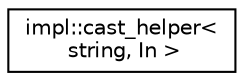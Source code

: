 digraph "Graphical Class Hierarchy"
{
 // INTERACTIVE_SVG=YES
 // LATEX_PDF_SIZE
  edge [fontname="Helvetica",fontsize="10",labelfontname="Helvetica",labelfontsize="10"];
  node [fontname="Helvetica",fontsize="10",shape=record];
  rankdir="LR";
  Node0 [label="impl::cast_helper\<\l string, In \>",height=0.2,width=0.4,color="black", fillcolor="white", style="filled",URL="$structimpl_1_1cast__helper_3_01string_00_01_in_01_4.html",tooltip=" "];
}

